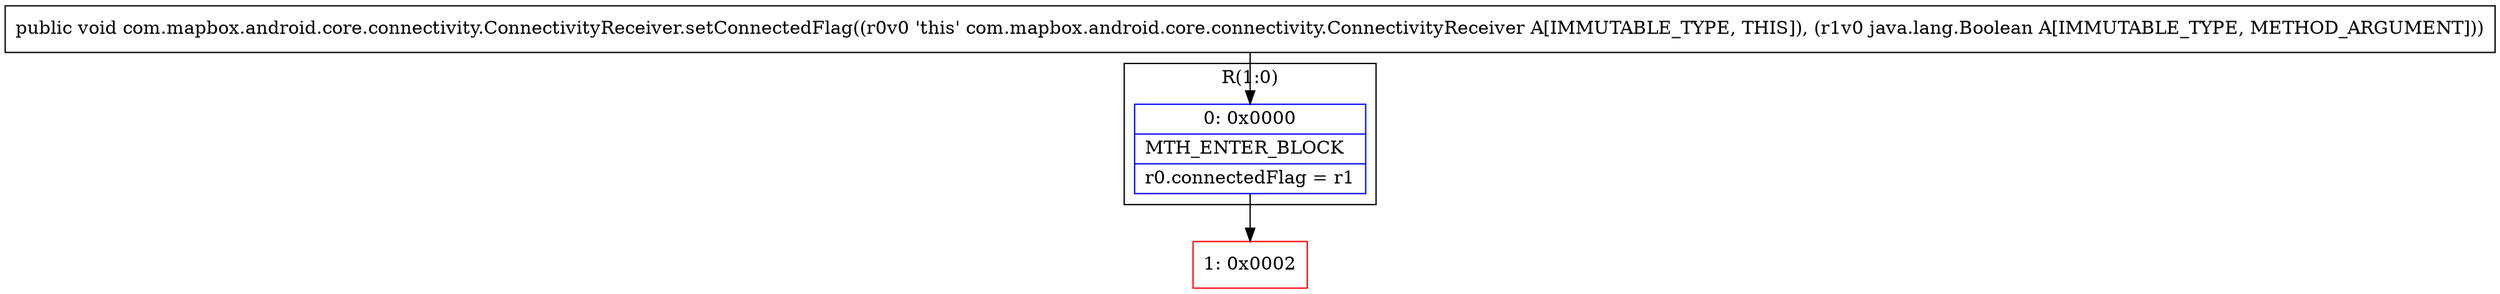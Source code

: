 digraph "CFG forcom.mapbox.android.core.connectivity.ConnectivityReceiver.setConnectedFlag(Ljava\/lang\/Boolean;)V" {
subgraph cluster_Region_1437995627 {
label = "R(1:0)";
node [shape=record,color=blue];
Node_0 [shape=record,label="{0\:\ 0x0000|MTH_ENTER_BLOCK\l|r0.connectedFlag = r1\l}"];
}
Node_1 [shape=record,color=red,label="{1\:\ 0x0002}"];
MethodNode[shape=record,label="{public void com.mapbox.android.core.connectivity.ConnectivityReceiver.setConnectedFlag((r0v0 'this' com.mapbox.android.core.connectivity.ConnectivityReceiver A[IMMUTABLE_TYPE, THIS]), (r1v0 java.lang.Boolean A[IMMUTABLE_TYPE, METHOD_ARGUMENT])) }"];
MethodNode -> Node_0;
Node_0 -> Node_1;
}

